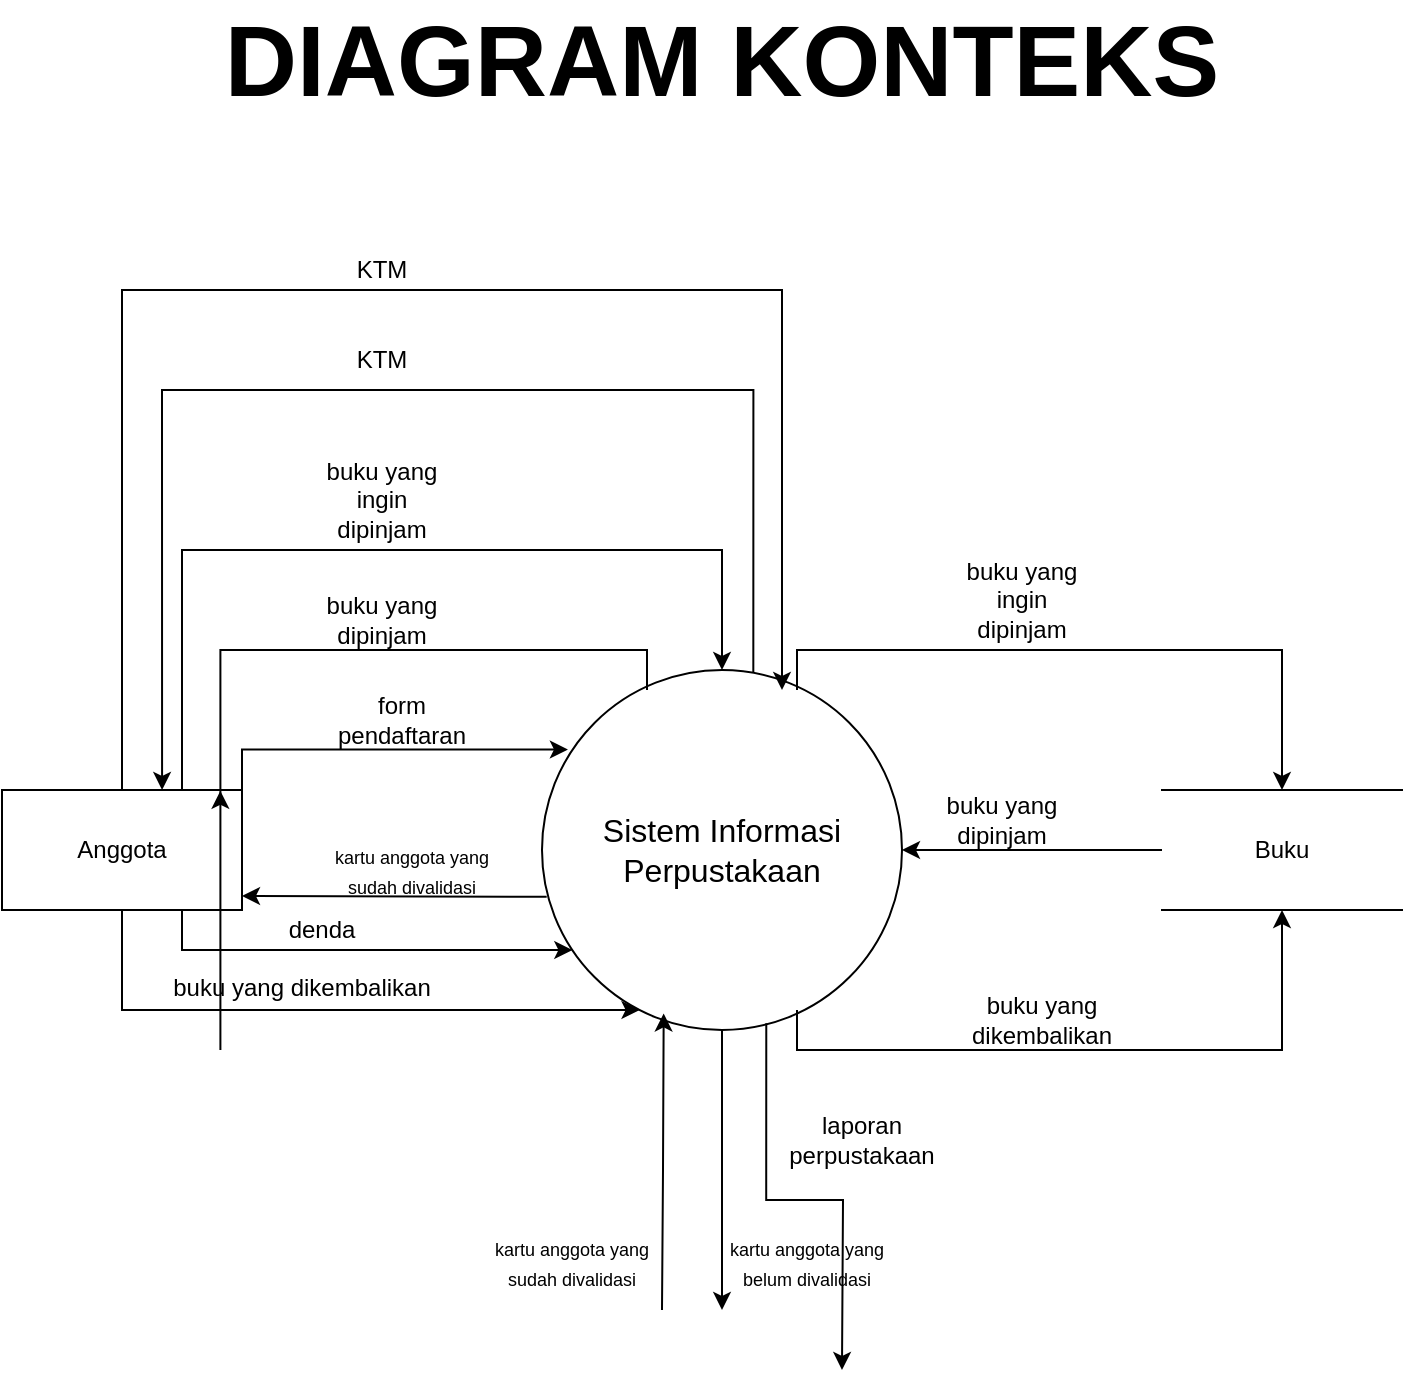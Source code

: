 <mxfile version="27.0.9">
  <diagram name="Page-1" id="dEE_buu1ZP95vDLcONvx">
    <mxGraphModel dx="6853" dy="4073" grid="1" gridSize="10" guides="1" tooltips="1" connect="1" arrows="1" fold="1" page="1" pageScale="1" pageWidth="850" pageHeight="1100" math="0" shadow="0">
      <root>
        <mxCell id="0" />
        <mxCell id="1" parent="0" />
        <mxCell id="j2aahznA7ONagbp8tVYw-43" value="" style="shape=partialRectangle;whiteSpace=wrap;html=1;left=0;right=0;fillColor=none;" parent="1" vertex="1">
          <mxGeometry x="680" y="470" width="120" height="60" as="geometry" />
        </mxCell>
        <mxCell id="j2aahznA7ONagbp8tVYw-17" value="" style="edgeStyle=orthogonalEdgeStyle;rounded=0;orthogonalLoop=1;jettySize=auto;html=1;" parent="1" source="j2aahznA7ONagbp8tVYw-1" edge="1">
          <mxGeometry relative="1" as="geometry">
            <mxPoint x="460.0" y="730" as="targetPoint" />
          </mxGeometry>
        </mxCell>
        <mxCell id="j2aahznA7ONagbp8tVYw-1" value="" style="ellipse;whiteSpace=wrap;html=1;aspect=fixed;" parent="1" vertex="1">
          <mxGeometry x="370" y="410" width="180" height="180" as="geometry" />
        </mxCell>
        <mxCell id="j2aahznA7ONagbp8tVYw-38" style="edgeStyle=orthogonalEdgeStyle;rounded=0;orthogonalLoop=1;jettySize=auto;html=1;exitX=0;exitY=0.5;exitDx=0;exitDy=0;entryX=1;entryY=0.5;entryDx=0;entryDy=0;" parent="1" source="j2aahznA7ONagbp8tVYw-43" target="j2aahznA7ONagbp8tVYw-1" edge="1">
          <mxGeometry relative="1" as="geometry">
            <mxPoint x="660" y="500" as="sourcePoint" />
          </mxGeometry>
        </mxCell>
        <mxCell id="j2aahznA7ONagbp8tVYw-10" style="edgeStyle=orthogonalEdgeStyle;rounded=0;orthogonalLoop=1;jettySize=auto;html=1;exitX=1;exitY=0.5;exitDx=0;exitDy=0;entryX=0.072;entryY=0.221;entryDx=0;entryDy=0;entryPerimeter=0;" parent="1" source="j2aahznA7ONagbp8tVYw-7" target="j2aahznA7ONagbp8tVYw-1" edge="1">
          <mxGeometry relative="1" as="geometry">
            <Array as="points">
              <mxPoint x="220" y="450" />
            </Array>
          </mxGeometry>
        </mxCell>
        <mxCell id="j2aahznA7ONagbp8tVYw-29" style="edgeStyle=orthogonalEdgeStyle;rounded=0;orthogonalLoop=1;jettySize=auto;html=1;exitX=0.5;exitY=0;exitDx=0;exitDy=0;" parent="1" source="j2aahznA7ONagbp8tVYw-7" target="j2aahznA7ONagbp8tVYw-12" edge="1">
          <mxGeometry relative="1" as="geometry">
            <mxPoint x="510" y="360" as="targetPoint" />
            <Array as="points">
              <mxPoint x="160" y="220" />
              <mxPoint x="490" y="220" />
            </Array>
          </mxGeometry>
        </mxCell>
        <mxCell id="j2aahznA7ONagbp8tVYw-46" style="edgeStyle=orthogonalEdgeStyle;rounded=0;orthogonalLoop=1;jettySize=auto;html=1;exitX=0.75;exitY=0;exitDx=0;exitDy=0;entryX=0.5;entryY=0;entryDx=0;entryDy=0;" parent="1" source="j2aahznA7ONagbp8tVYw-7" target="j2aahznA7ONagbp8tVYw-1" edge="1">
          <mxGeometry relative="1" as="geometry">
            <Array as="points">
              <mxPoint x="190" y="350" />
              <mxPoint x="460" y="350" />
            </Array>
          </mxGeometry>
        </mxCell>
        <mxCell id="j2aahznA7ONagbp8tVYw-52" style="edgeStyle=orthogonalEdgeStyle;rounded=0;orthogonalLoop=1;jettySize=auto;html=1;exitX=0.75;exitY=1;exitDx=0;exitDy=0;" parent="1" source="j2aahznA7ONagbp8tVYw-7" target="j2aahznA7ONagbp8tVYw-1" edge="1">
          <mxGeometry relative="1" as="geometry">
            <Array as="points">
              <mxPoint x="190" y="550" />
            </Array>
          </mxGeometry>
        </mxCell>
        <mxCell id="j2aahznA7ONagbp8tVYw-55" style="edgeStyle=orthogonalEdgeStyle;rounded=0;orthogonalLoop=1;jettySize=auto;html=1;exitX=0.5;exitY=1;exitDx=0;exitDy=0;" parent="1" source="j2aahznA7ONagbp8tVYw-7" target="j2aahznA7ONagbp8tVYw-1" edge="1">
          <mxGeometry relative="1" as="geometry">
            <mxPoint x="240" y="620" as="targetPoint" />
            <Array as="points">
              <mxPoint x="160" y="580" />
            </Array>
          </mxGeometry>
        </mxCell>
        <mxCell id="j2aahznA7ONagbp8tVYw-7" value="" style="whiteSpace=wrap;html=1;" parent="1" vertex="1">
          <mxGeometry x="100" y="470" width="120" height="60" as="geometry" />
        </mxCell>
        <mxCell id="j2aahznA7ONagbp8tVYw-11" value="Anggota" style="text;html=1;align=center;verticalAlign=middle;whiteSpace=wrap;rounded=0;" parent="1" vertex="1">
          <mxGeometry x="130" y="485" width="60" height="30" as="geometry" />
        </mxCell>
        <mxCell id="j2aahznA7ONagbp8tVYw-34" style="edgeStyle=orthogonalEdgeStyle;rounded=0;orthogonalLoop=1;jettySize=auto;html=1;exitX=0.25;exitY=0;exitDx=0;exitDy=0;entryX=0.91;entryY=0.007;entryDx=0;entryDy=0;entryPerimeter=0;" parent="1" source="j2aahznA7ONagbp8tVYw-12" target="j2aahznA7ONagbp8tVYw-7" edge="1">
          <mxGeometry relative="1" as="geometry" />
        </mxCell>
        <mxCell id="j2aahznA7ONagbp8tVYw-45" style="edgeStyle=orthogonalEdgeStyle;rounded=0;orthogonalLoop=1;jettySize=auto;html=1;exitX=0.75;exitY=0;exitDx=0;exitDy=0;entryX=0.5;entryY=0;entryDx=0;entryDy=0;" parent="1" source="j2aahznA7ONagbp8tVYw-12" target="j2aahznA7ONagbp8tVYw-43" edge="1">
          <mxGeometry relative="1" as="geometry" />
        </mxCell>
        <mxCell id="j2aahznA7ONagbp8tVYw-64" style="edgeStyle=orthogonalEdgeStyle;rounded=0;orthogonalLoop=1;jettySize=auto;html=1;exitX=0.75;exitY=1;exitDx=0;exitDy=0;entryX=0.5;entryY=1;entryDx=0;entryDy=0;" parent="1" source="j2aahznA7ONagbp8tVYw-12" target="j2aahznA7ONagbp8tVYw-43" edge="1">
          <mxGeometry relative="1" as="geometry" />
        </mxCell>
        <mxCell id="j2aahznA7ONagbp8tVYw-12" value="&lt;font style=&quot;font-size: 16px;&quot;&gt;Sistem Informasi Perpustakaan&lt;/font&gt;" style="text;html=1;align=center;verticalAlign=middle;whiteSpace=wrap;rounded=0;" parent="1" vertex="1">
          <mxGeometry x="385" y="420" width="150" height="160" as="geometry" />
        </mxCell>
        <mxCell id="j2aahznA7ONagbp8tVYw-18" value="form pendaftaran" style="text;html=1;align=center;verticalAlign=middle;whiteSpace=wrap;rounded=0;" parent="1" vertex="1">
          <mxGeometry x="270" y="420" width="60" height="30" as="geometry" />
        </mxCell>
        <mxCell id="j2aahznA7ONagbp8tVYw-19" value="&lt;font style=&quot;font-size: 9px;&quot;&gt;kartu anggota yang belum divalidasi&lt;/font&gt;" style="text;html=1;align=center;verticalAlign=middle;whiteSpace=wrap;rounded=0;" parent="1" vertex="1">
          <mxGeometry x="455" y="691" width="95" height="30" as="geometry" />
        </mxCell>
        <mxCell id="j2aahznA7ONagbp8tVYw-23" value="&lt;font style=&quot;font-size: 9px;&quot;&gt;kartu anggota yang sudah divalidasi&lt;/font&gt;" style="text;html=1;align=center;verticalAlign=middle;whiteSpace=wrap;rounded=0;" parent="1" vertex="1">
          <mxGeometry x="340" y="691" width="90" height="30" as="geometry" />
        </mxCell>
        <mxCell id="j2aahznA7ONagbp8tVYw-30" value="buku yang ingin dipinjam" style="text;html=1;align=center;verticalAlign=middle;whiteSpace=wrap;rounded=0;" parent="1" vertex="1">
          <mxGeometry x="260" y="310" width="60" height="30" as="geometry" />
        </mxCell>
        <mxCell id="j2aahznA7ONagbp8tVYw-32" value="KTM" style="text;html=1;align=center;verticalAlign=middle;whiteSpace=wrap;rounded=0;" parent="1" vertex="1">
          <mxGeometry x="260" y="195" width="60" height="30" as="geometry" />
        </mxCell>
        <mxCell id="j2aahznA7ONagbp8tVYw-35" value="buku yang dipinjam" style="text;html=1;align=center;verticalAlign=middle;whiteSpace=wrap;rounded=0;" parent="1" vertex="1">
          <mxGeometry x="260" y="370" width="60" height="30" as="geometry" />
        </mxCell>
        <mxCell id="j2aahznA7ONagbp8tVYw-37" value="Buku" style="text;html=1;align=center;verticalAlign=middle;whiteSpace=wrap;rounded=0;" parent="1" vertex="1">
          <mxGeometry x="710" y="485" width="60" height="30" as="geometry" />
        </mxCell>
        <mxCell id="j2aahznA7ONagbp8tVYw-40" value="buku yang ingin dipinjam" style="text;html=1;align=center;verticalAlign=middle;whiteSpace=wrap;rounded=0;" parent="1" vertex="1">
          <mxGeometry x="580" y="360" width="60" height="30" as="geometry" />
        </mxCell>
        <mxCell id="j2aahznA7ONagbp8tVYw-42" value="buku yang dipinjam" style="text;html=1;align=center;verticalAlign=middle;whiteSpace=wrap;rounded=0;" parent="1" vertex="1">
          <mxGeometry x="570" y="470" width="60" height="30" as="geometry" />
        </mxCell>
        <mxCell id="j2aahznA7ONagbp8tVYw-53" value="denda" style="text;html=1;align=center;verticalAlign=middle;whiteSpace=wrap;rounded=0;" parent="1" vertex="1">
          <mxGeometry x="230" y="525" width="60" height="30" as="geometry" />
        </mxCell>
        <mxCell id="j2aahznA7ONagbp8tVYw-60" value="buku yang dikembalikan" style="text;html=1;align=center;verticalAlign=middle;whiteSpace=wrap;rounded=0;" parent="1" vertex="1">
          <mxGeometry x="170" y="554" width="160" height="30" as="geometry" />
        </mxCell>
        <mxCell id="j2aahznA7ONagbp8tVYw-62" value="buku yang dikembalikan" style="text;html=1;align=center;verticalAlign=middle;whiteSpace=wrap;rounded=0;" parent="1" vertex="1">
          <mxGeometry x="590" y="570" width="60" height="30" as="geometry" />
        </mxCell>
        <mxCell id="j2aahznA7ONagbp8tVYw-65" style="edgeStyle=orthogonalEdgeStyle;rounded=0;orthogonalLoop=1;jettySize=auto;html=1;entryX=1;entryY=0.5;entryDx=0;entryDy=0;exitX=0.623;exitY=0.981;exitDx=0;exitDy=0;exitPerimeter=0;" parent="1" source="j2aahznA7ONagbp8tVYw-1" edge="1">
          <mxGeometry relative="1" as="geometry">
            <mxPoint x="482" y="590" as="sourcePoint" />
            <mxPoint x="520.0" y="760" as="targetPoint" />
          </mxGeometry>
        </mxCell>
        <mxCell id="j2aahznA7ONagbp8tVYw-66" value="laporan perpustakaan" style="text;html=1;align=center;verticalAlign=middle;whiteSpace=wrap;rounded=0;" parent="1" vertex="1">
          <mxGeometry x="490" y="630" width="80" height="30" as="geometry" />
        </mxCell>
        <mxCell id="j2aahznA7ONagbp8tVYw-68" value="&lt;b&gt;&lt;font style=&quot;font-size: 50px;&quot;&gt;DIAGRAM KONTEKS&lt;/font&gt;&lt;/b&gt;" style="text;html=1;align=center;verticalAlign=middle;whiteSpace=wrap;rounded=0;" parent="1" vertex="1">
          <mxGeometry x="195" y="90" width="530" height="30" as="geometry" />
        </mxCell>
        <mxCell id="j2aahznA7ONagbp8tVYw-94" style="edgeStyle=orthogonalEdgeStyle;rounded=0;orthogonalLoop=1;jettySize=auto;html=1;exitX=0.25;exitY=0;exitDx=0;exitDy=0;entryX=0.338;entryY=0.954;entryDx=0;entryDy=0;entryPerimeter=0;" parent="1" target="j2aahznA7ONagbp8tVYw-1" edge="1">
          <mxGeometry relative="1" as="geometry">
            <mxPoint x="430.0" y="730" as="sourcePoint" />
          </mxGeometry>
        </mxCell>
        <mxCell id="j2aahznA7ONagbp8tVYw-99" value="" style="endArrow=classic;html=1;rounded=0;exitX=0.013;exitY=0.63;exitDx=0;exitDy=0;exitPerimeter=0;" parent="1" source="j2aahznA7ONagbp8tVYw-1" edge="1">
          <mxGeometry width="50" height="50" relative="1" as="geometry">
            <mxPoint x="265" y="520" as="sourcePoint" />
            <mxPoint x="220" y="523" as="targetPoint" />
          </mxGeometry>
        </mxCell>
        <mxCell id="j2aahznA7ONagbp8tVYw-100" value="&lt;font style=&quot;font-size: 9px;&quot;&gt;kartu anggota yang sudah divalidasi&lt;/font&gt;" style="text;html=1;align=center;verticalAlign=middle;whiteSpace=wrap;rounded=0;" parent="1" vertex="1">
          <mxGeometry x="260" y="495" width="90" height="30" as="geometry" />
        </mxCell>
        <mxCell id="j2aahznA7ONagbp8tVYw-241" style="edgeStyle=orthogonalEdgeStyle;rounded=0;orthogonalLoop=1;jettySize=auto;html=1;exitX=0.587;exitY=0.008;exitDx=0;exitDy=0;exitPerimeter=0;entryX=0.667;entryY=0;entryDx=0;entryDy=0;entryPerimeter=0;" parent="1" source="j2aahznA7ONagbp8tVYw-1" target="j2aahznA7ONagbp8tVYw-7" edge="1">
          <mxGeometry relative="1" as="geometry">
            <mxPoint x="180" y="450" as="targetPoint" />
            <Array as="points">
              <mxPoint x="476" y="270" />
              <mxPoint x="180" y="270" />
            </Array>
          </mxGeometry>
        </mxCell>
        <mxCell id="j2aahznA7ONagbp8tVYw-242" value="KTM" style="text;html=1;align=center;verticalAlign=middle;whiteSpace=wrap;rounded=0;" parent="1" vertex="1">
          <mxGeometry x="260" y="240" width="60" height="30" as="geometry" />
        </mxCell>
      </root>
    </mxGraphModel>
  </diagram>
</mxfile>
